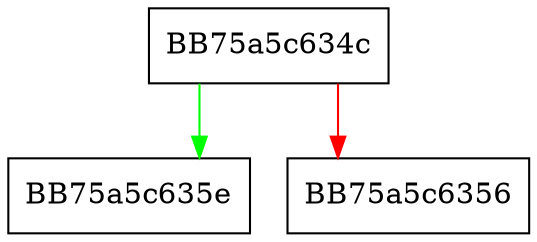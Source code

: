digraph GetHipsRuleState {
  node [shape="box"];
  graph [splines=ortho];
  BB75a5c634c -> BB75a5c635e [color="green"];
  BB75a5c634c -> BB75a5c6356 [color="red"];
}